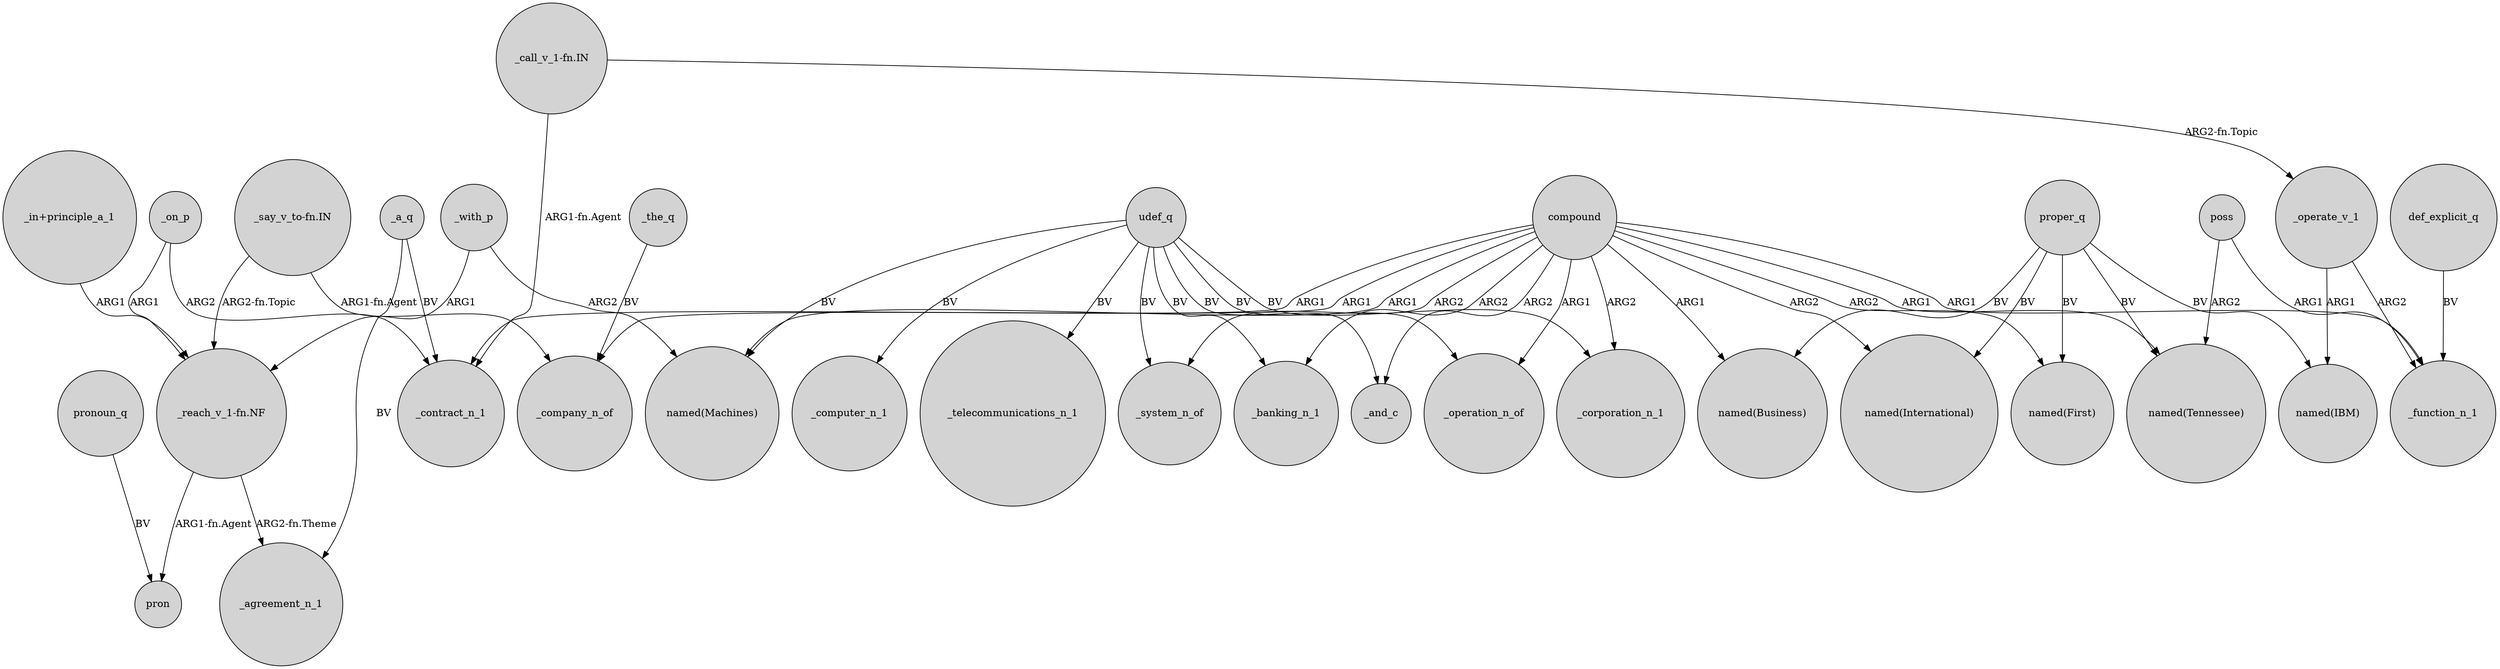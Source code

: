 digraph {
	node [shape=circle style=filled]
	"_in+principle_a_1" -> "_reach_v_1-fn.NF" [label=ARG1]
	compound -> _operation_n_of [label=ARG1]
	poss -> "named(Tennessee)" [label=ARG2]
	proper_q -> "named(Business)" [label=BV]
	compound -> _system_n_of [label=ARG2]
	"_call_v_1-fn.IN" -> _operate_v_1 [label="ARG2-fn.Topic"]
	_with_p -> "named(Machines)" [label=ARG2]
	compound -> _corporation_n_1 [label=ARG2]
	_on_p -> _contract_n_1 [label=ARG2]
	proper_q -> "named(First)" [label=BV]
	compound -> "named(Machines)" [label=ARG1]
	udef_q -> _system_n_of [label=BV]
	compound -> _banking_n_1 [label=ARG2]
	proper_q -> "named(IBM)" [label=BV]
	compound -> "named(First)" [label=ARG2]
	compound -> _contract_n_1 [label=ARG1]
	_a_q -> _contract_n_1 [label=BV]
	compound -> "named(Tennessee)" [label=ARG1]
	udef_q -> _computer_n_1 [label=BV]
	_the_q -> _company_n_of [label=BV]
	_operate_v_1 -> _function_n_1 [label=ARG2]
	compound -> _company_n_of [label=ARG1]
	udef_q -> "named(Machines)" [label=BV]
	pronoun_q -> pron [label=BV]
	udef_q -> _corporation_n_1 [label=BV]
	compound -> _and_c [label=ARG2]
	_operate_v_1 -> "named(IBM)" [label=ARG1]
	poss -> _function_n_1 [label=ARG1]
	_a_q -> _agreement_n_1 [label=BV]
	_on_p -> "_reach_v_1-fn.NF" [label=ARG1]
	"_call_v_1-fn.IN" -> _contract_n_1 [label="ARG1-fn.Agent"]
	compound -> "named(International)" [label=ARG2]
	compound -> "named(Business)" [label=ARG1]
	udef_q -> _telecommunications_n_1 [label=BV]
	compound -> _function_n_1 [label=ARG1]
	"_reach_v_1-fn.NF" -> pron [label="ARG1-fn.Agent"]
	def_explicit_q -> _function_n_1 [label=BV]
	"_say_v_to-fn.IN" -> _company_n_of [label="ARG1-fn.Agent"]
	proper_q -> "named(Tennessee)" [label=BV]
	"_say_v_to-fn.IN" -> "_reach_v_1-fn.NF" [label="ARG2-fn.Topic"]
	_with_p -> "_reach_v_1-fn.NF" [label=ARG1]
	udef_q -> _banking_n_1 [label=BV]
	udef_q -> _and_c [label=BV]
	udef_q -> _operation_n_of [label=BV]
	"_reach_v_1-fn.NF" -> _agreement_n_1 [label="ARG2-fn.Theme"]
	proper_q -> "named(International)" [label=BV]
}
